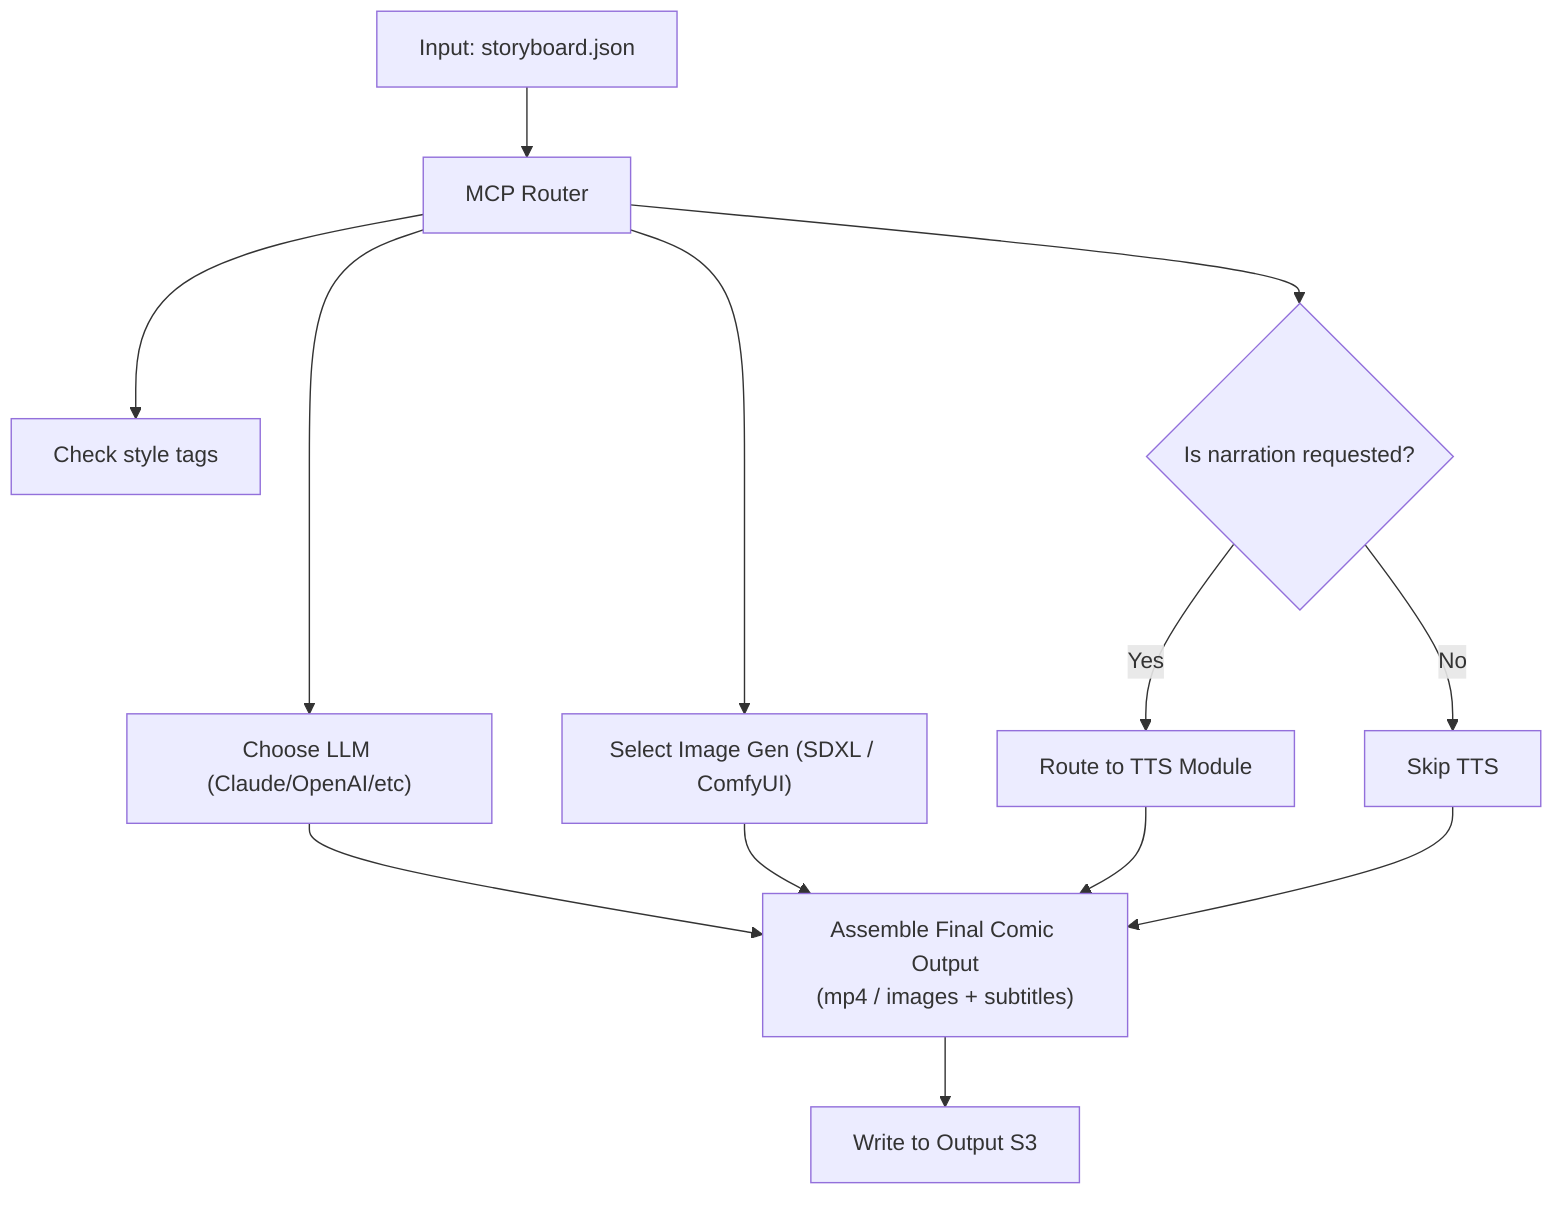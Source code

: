 flowchart TD
    Storyboard["Input: storyboard.json"] --> MCP["MCP Router"]

    MCP --> StyleCheck["Check style tags"]
    MCP --> SelectLLM["Choose LLM (Claude/OpenAI/etc)"]
    MCP --> SelectImageGen["Select Image Gen (SDXL / ComfyUI)"]
    MCP --> TTSCheck{"Is narration requested?"}
    TTSCheck -- Yes --> SelectTTS["Route to TTS Module"]
    TTSCheck -- No --> SkipTTS["Skip TTS"]

    SelectLLM --> Assemble
    SelectImageGen --> Assemble
    SelectTTS --> Assemble
    SkipTTS --> Assemble

    Assemble["Assemble Final Comic Output\n(mp4 / images + subtitles)"]
    Assemble --> OutputS3["Write to Output S3"]